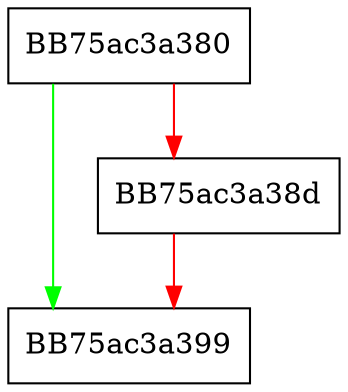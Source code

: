 digraph CloseFile {
  node [shape="box"];
  graph [splines=ortho];
  BB75ac3a380 -> BB75ac3a399 [color="green"];
  BB75ac3a380 -> BB75ac3a38d [color="red"];
  BB75ac3a38d -> BB75ac3a399 [color="red"];
}